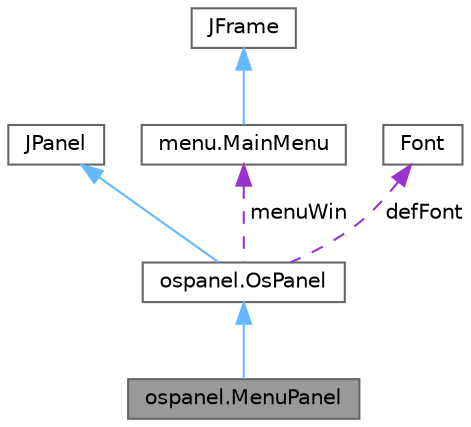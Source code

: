 digraph "ospanel.MenuPanel"
{
 // LATEX_PDF_SIZE
  bgcolor="transparent";
  edge [fontname=Helvetica,fontsize=10,labelfontname=Helvetica,labelfontsize=10];
  node [fontname=Helvetica,fontsize=10,shape=box,height=0.2,width=0.4];
  Node1 [label="ospanel.MenuPanel",height=0.2,width=0.4,color="gray40", fillcolor="grey60", style="filled", fontcolor="black",tooltip=" "];
  Node2 -> Node1 [dir="back",color="steelblue1",style="solid"];
  Node2 [label="ospanel.OsPanel",height=0.2,width=0.4,color="gray40", fillcolor="white", style="filled",URL="$classospanel_1_1_os_panel.html",tooltip=" "];
  Node3 -> Node2 [dir="back",color="steelblue1",style="solid"];
  Node3 [label="JPanel",height=0.2,width=0.4,color="gray40", fillcolor="white", style="filled",tooltip=" "];
  Node4 -> Node2 [dir="back",color="darkorchid3",style="dashed",label=" menuWin" ];
  Node4 [label="menu.MainMenu",height=0.2,width=0.4,color="gray40", fillcolor="white", style="filled",URL="$classmenu_1_1_main_menu.html",tooltip=" "];
  Node5 -> Node4 [dir="back",color="steelblue1",style="solid"];
  Node5 [label="JFrame",height=0.2,width=0.4,color="gray40", fillcolor="white", style="filled",tooltip=" "];
  Node6 -> Node2 [dir="back",color="darkorchid3",style="dashed",label=" defFont" ];
  Node6 [label="Font",height=0.2,width=0.4,color="gray40", fillcolor="white", style="filled",tooltip=" "];
}
